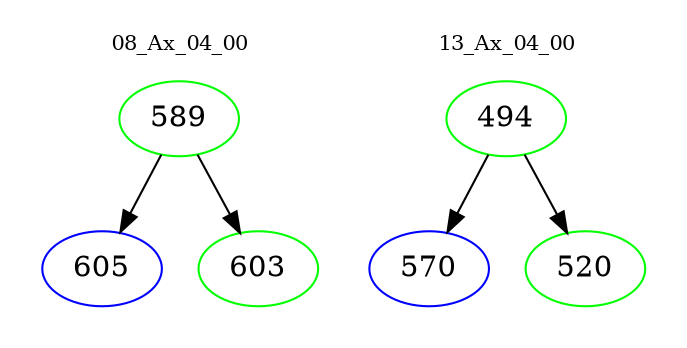 digraph{
subgraph cluster_0 {
color = white
label = "08_Ax_04_00";
fontsize=10;
T0_589 [label="589", color="green"]
T0_589 -> T0_605 [color="black"]
T0_605 [label="605", color="blue"]
T0_589 -> T0_603 [color="black"]
T0_603 [label="603", color="green"]
}
subgraph cluster_1 {
color = white
label = "13_Ax_04_00";
fontsize=10;
T1_494 [label="494", color="green"]
T1_494 -> T1_570 [color="black"]
T1_570 [label="570", color="blue"]
T1_494 -> T1_520 [color="black"]
T1_520 [label="520", color="green"]
}
}
